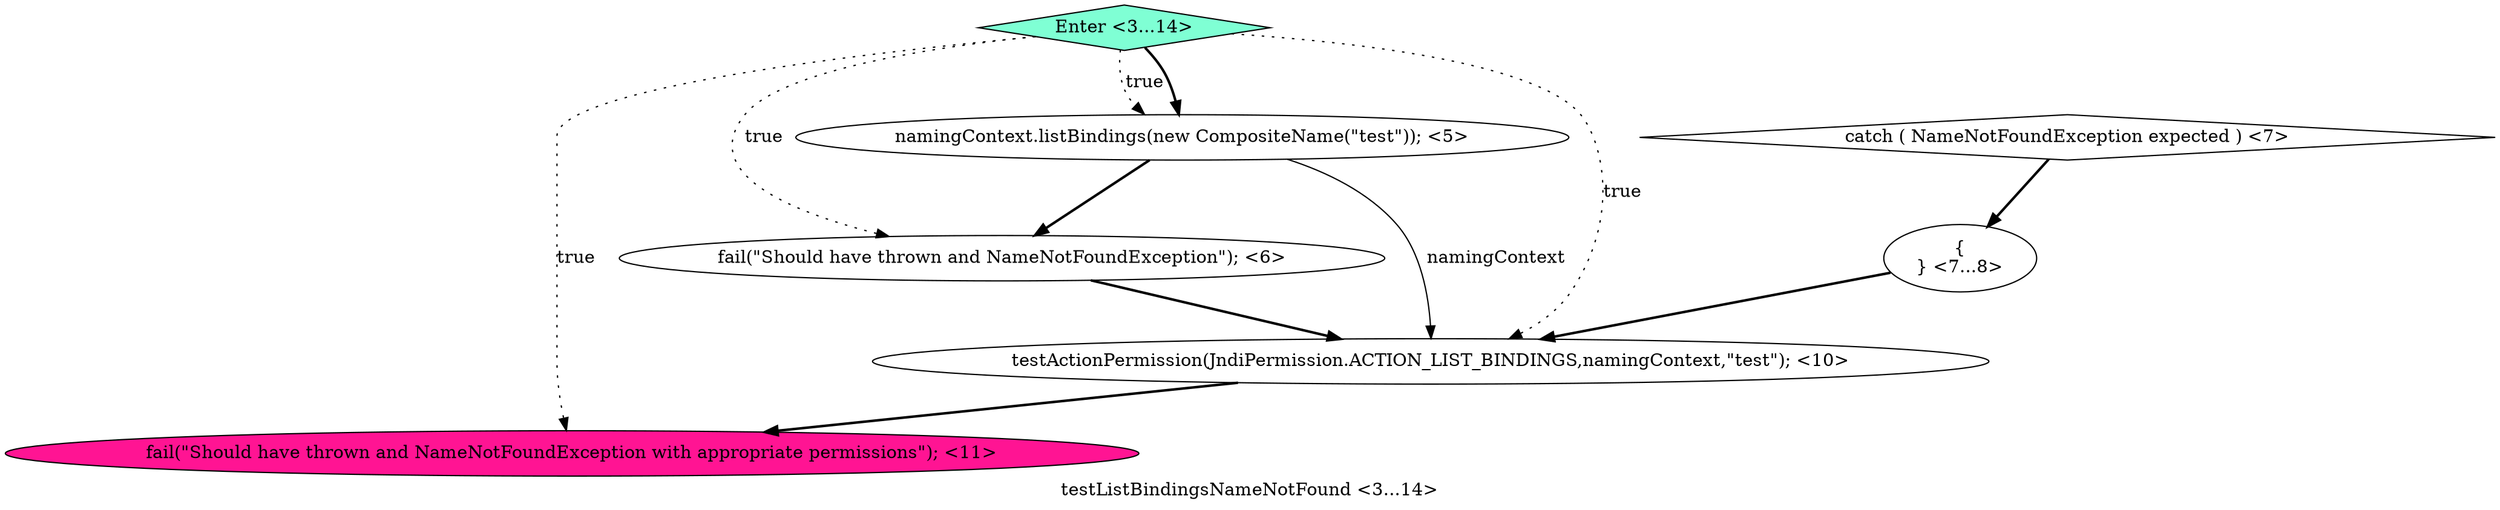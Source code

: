 digraph PDG {
label = "testListBindingsNameNotFound <3...14>";
0.1 [style = filled, label = "fail(\"Should have thrown and NameNotFoundException\"); <6>", fillcolor = white, shape = ellipse];
0.6 [style = filled, label = "Enter <3...14>", fillcolor = aquamarine, shape = diamond];
0.2 [style = filled, label = "catch ( NameNotFoundException expected ) <7>", fillcolor = white, shape = diamond];
0.4 [style = filled, label = "testActionPermission(JndiPermission.ACTION_LIST_BINDINGS,namingContext,\"test\"); <10>", fillcolor = white, shape = ellipse];
0.3 [style = filled, label = "{
} <7...8>", fillcolor = white, shape = ellipse];
0.5 [style = filled, label = "fail(\"Should have thrown and NameNotFoundException with appropriate permissions\"); <11>", fillcolor = deeppink, shape = ellipse];
0.0 [style = filled, label = "namingContext.listBindings(new CompositeName(\"test\")); <5>", fillcolor = white, shape = ellipse];
0.0 -> 0.1 [style = bold, label=""];
0.0 -> 0.4 [style = solid, label="namingContext"];
0.1 -> 0.4 [style = bold, label=""];
0.2 -> 0.3 [style = bold, label=""];
0.3 -> 0.4 [style = bold, label=""];
0.4 -> 0.5 [style = bold, label=""];
0.6 -> 0.0 [style = dotted, label="true"];
0.6 -> 0.0 [style = bold, label=""];
0.6 -> 0.1 [style = dotted, label="true"];
0.6 -> 0.4 [style = dotted, label="true"];
0.6 -> 0.5 [style = dotted, label="true"];
}
